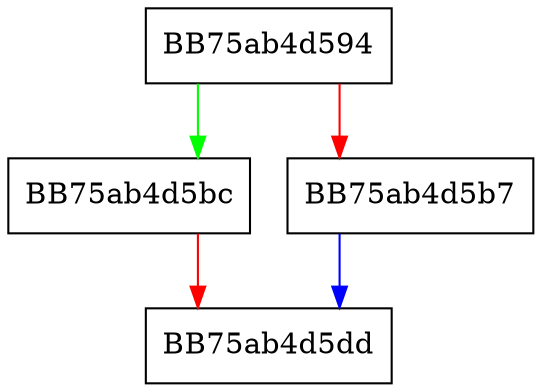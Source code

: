 digraph computeNumericType {
  node [shape="box"];
  graph [splines=ortho];
  BB75ab4d594 -> BB75ab4d5bc [color="green"];
  BB75ab4d594 -> BB75ab4d5b7 [color="red"];
  BB75ab4d5b7 -> BB75ab4d5dd [color="blue"];
  BB75ab4d5bc -> BB75ab4d5dd [color="red"];
}